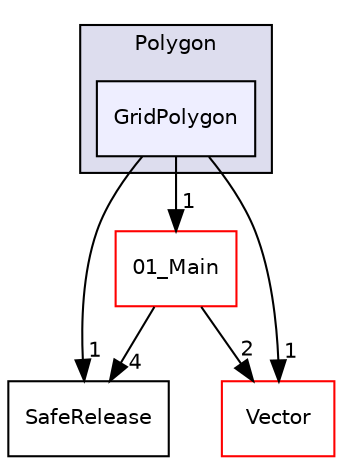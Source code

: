 digraph "C:/HAL/PG関係/03_作成プログラム/03_HAL授業/就職作品/Project/source/04_Tool/Polygon/GridPolygon" {
  compound=true
  node [ fontsize="10", fontname="Helvetica"];
  edge [ labelfontsize="10", labelfontname="Helvetica"];
  subgraph clusterdir_8b4c9f422ddaad2e4cc1fcd7bddd2678 {
    graph [ bgcolor="#ddddee", pencolor="black", label="Polygon" fontname="Helvetica", fontsize="10", URL="dir_8b4c9f422ddaad2e4cc1fcd7bddd2678.html"]
  dir_ac3a9ede3d7b44b1cb410e38ea0f30b3 [shape=box, label="GridPolygon", style="filled", fillcolor="#eeeeff", pencolor="black", URL="dir_ac3a9ede3d7b44b1cb410e38ea0f30b3.html"];
  }
  dir_0bdd085e94670486122436b1728d6cb5 [shape=box label="SafeRelease" URL="dir_0bdd085e94670486122436b1728d6cb5.html"];
  dir_b2ee2f4b37d8460d9f5246ffd8c74e11 [shape=box label="01_Main" fillcolor="white" style="filled" color="red" URL="dir_b2ee2f4b37d8460d9f5246ffd8c74e11.html"];
  dir_e5c1ae2f1092e95ef2033dbd3d9e326c [shape=box label="Vector" fillcolor="white" style="filled" color="red" URL="dir_e5c1ae2f1092e95ef2033dbd3d9e326c.html"];
  dir_b2ee2f4b37d8460d9f5246ffd8c74e11->dir_0bdd085e94670486122436b1728d6cb5 [headlabel="4", labeldistance=1.5 headhref="dir_000001_000148.html"];
  dir_b2ee2f4b37d8460d9f5246ffd8c74e11->dir_e5c1ae2f1092e95ef2033dbd3d9e326c [headlabel="2", labeldistance=1.5 headhref="dir_000001_000149.html"];
  dir_ac3a9ede3d7b44b1cb410e38ea0f30b3->dir_0bdd085e94670486122436b1728d6cb5 [headlabel="1", labeldistance=1.5 headhref="dir_000144_000148.html"];
  dir_ac3a9ede3d7b44b1cb410e38ea0f30b3->dir_b2ee2f4b37d8460d9f5246ffd8c74e11 [headlabel="1", labeldistance=1.5 headhref="dir_000144_000001.html"];
  dir_ac3a9ede3d7b44b1cb410e38ea0f30b3->dir_e5c1ae2f1092e95ef2033dbd3d9e326c [headlabel="1", labeldistance=1.5 headhref="dir_000144_000149.html"];
}
